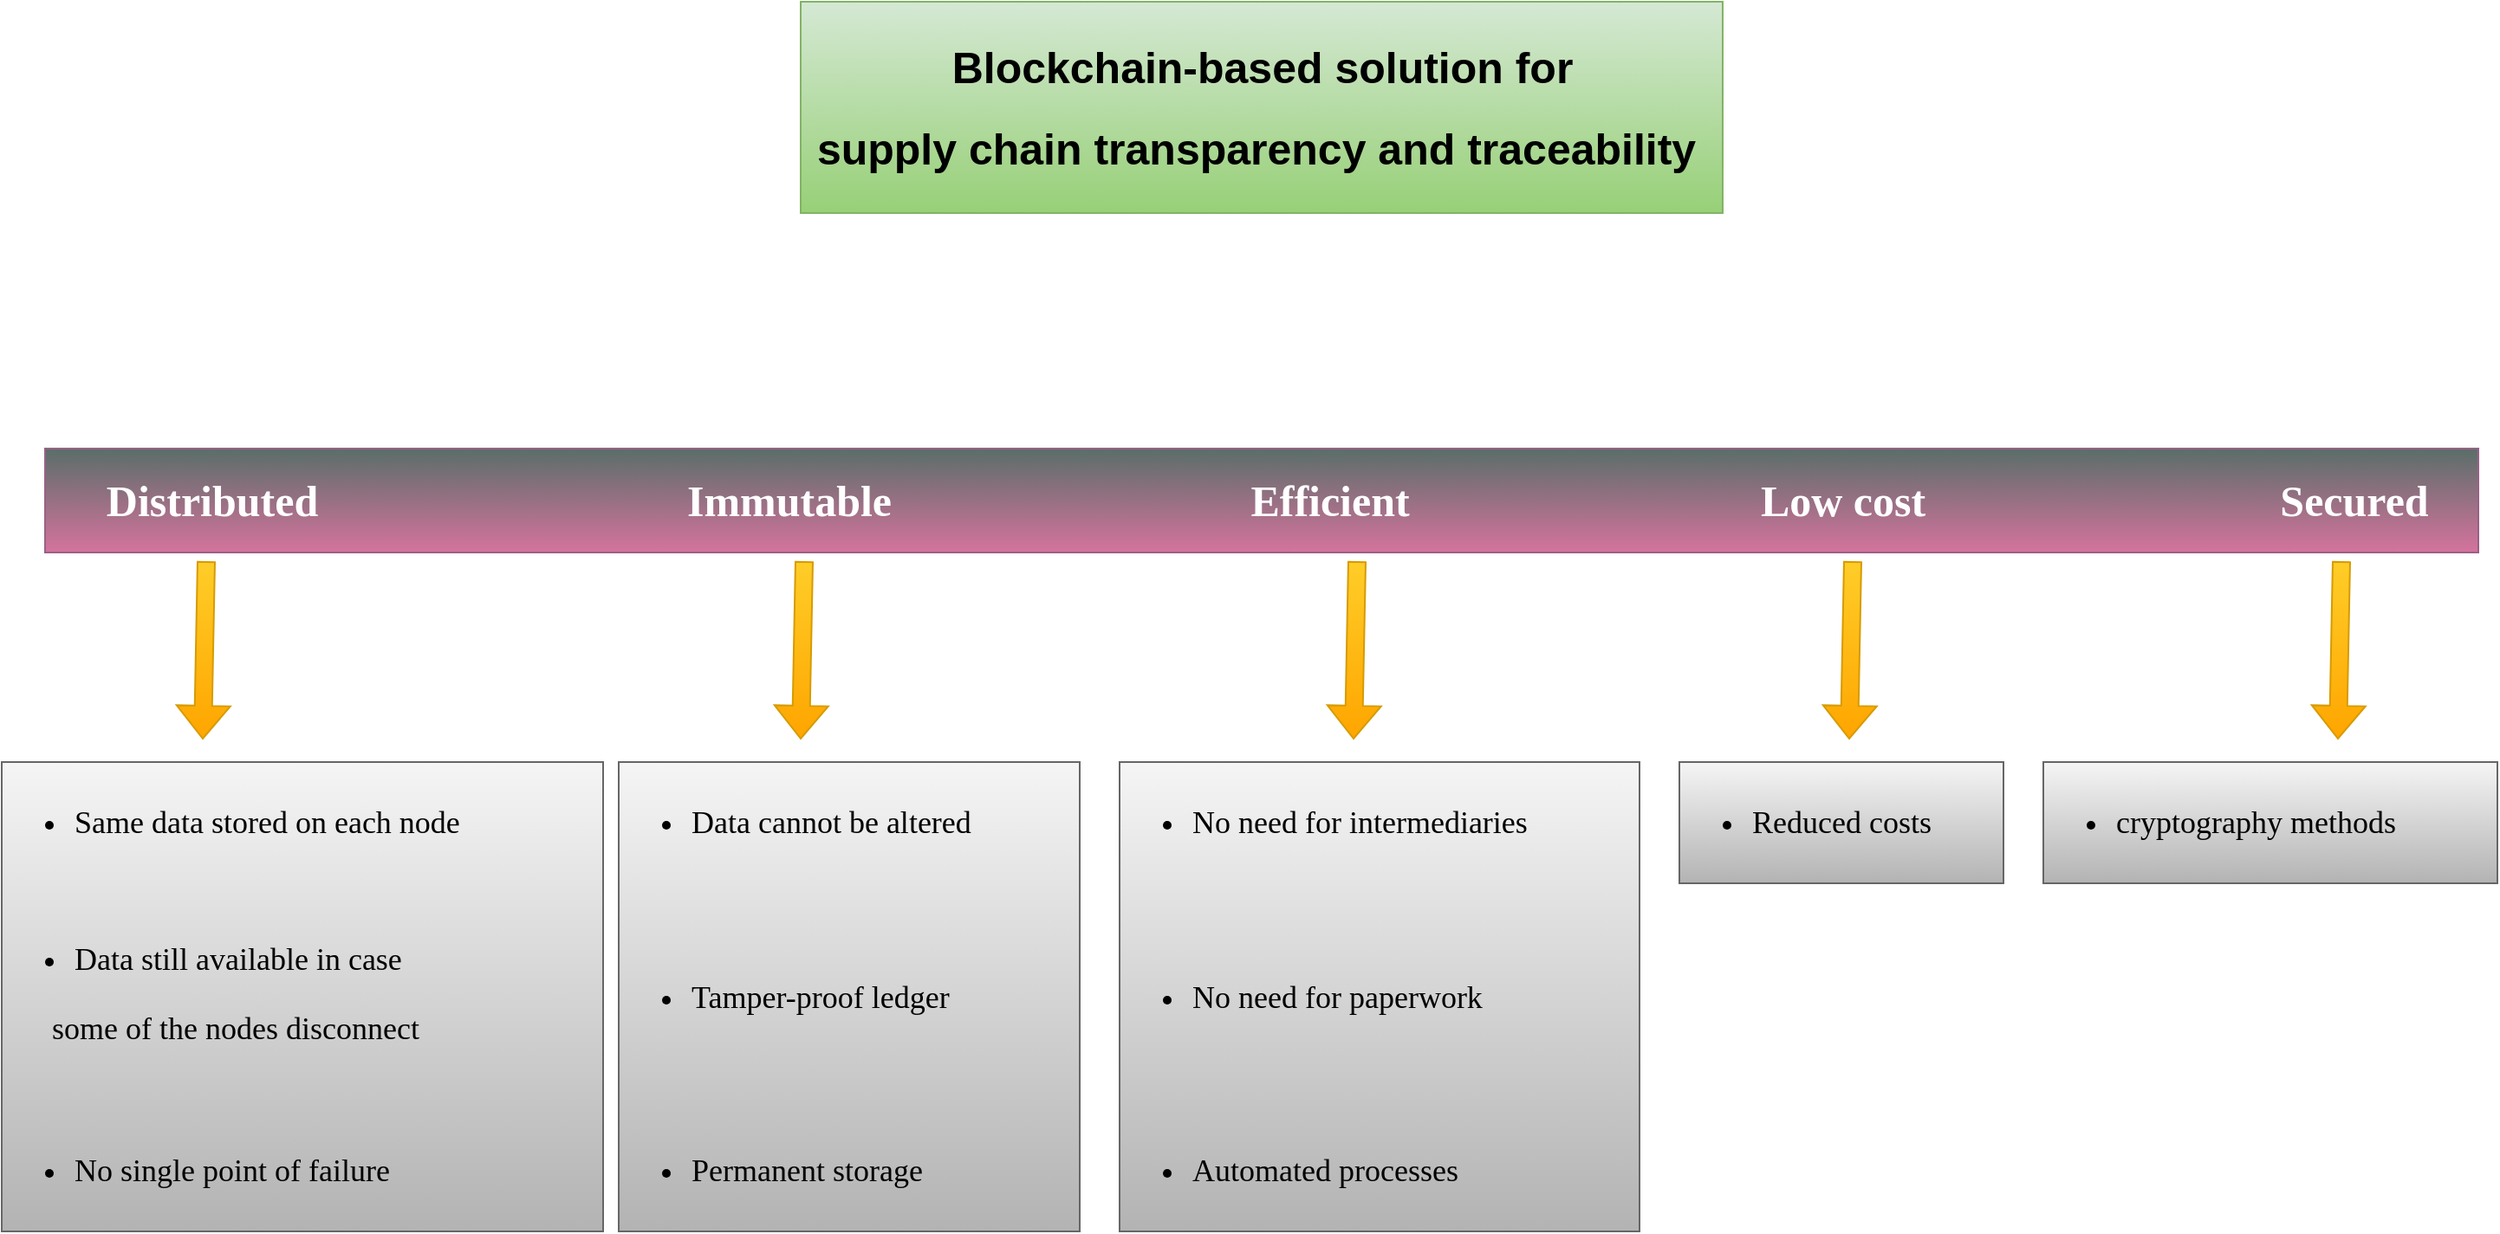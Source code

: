 <mxfile version="21.0.6" type="github" pages="5">
  <diagram id="QcVv5CwE_pNNoPAJZRav" name="Intro">
    <mxGraphModel dx="1434" dy="807" grid="0" gridSize="10" guides="1" tooltips="1" connect="1" arrows="1" fold="1" page="1" pageScale="1" pageWidth="1500" pageHeight="800" math="0" shadow="0">
      <root>
        <mxCell id="0" />
        <mxCell id="1" parent="0" />
        <mxCell id="U0lSfX0NrB_y97nwMYoe-1" value="&lt;h1 style=&quot;font-size: 25px;&quot;&gt;&lt;font style=&quot;font-size: 25px;&quot;&gt;Blockchain-based solution for&lt;/font&gt;&lt;/h1&gt;&lt;h1 style=&quot;font-size: 25px;&quot;&gt;&lt;font style=&quot;font-size: 25px;&quot;&gt;&lt;font style=&quot;font-size: 25px;&quot;&gt;supply chain transparency and traceability&lt;/font&gt;&amp;nbsp;&lt;/font&gt;&lt;/h1&gt;" style="text;html=1;align=center;verticalAlign=middle;resizable=0;points=[];autosize=1;strokeColor=#82b366;fillColor=#d5e8d4;gradientColor=#97d077;" vertex="1" parent="1">
          <mxGeometry x="484" y="31" width="532" height="122" as="geometry" />
        </mxCell>
        <mxCell id="U0lSfX0NrB_y97nwMYoe-9" value="" style="group" vertex="1" connectable="0" parent="1">
          <mxGeometry x="48" y="289" width="1404" height="60" as="geometry" />
        </mxCell>
        <mxCell id="U0lSfX0NrB_y97nwMYoe-8" value="" style="rounded=0;whiteSpace=wrap;html=1;fillColor=#596E69;gradientColor=#d5739d;strokeColor=#996185;" vertex="1" parent="U0lSfX0NrB_y97nwMYoe-9">
          <mxGeometry width="1404" height="60" as="geometry" />
        </mxCell>
        <mxCell id="U0lSfX0NrB_y97nwMYoe-3" value="&lt;b&gt;&lt;font color=&quot;#ffffff&quot; style=&quot;font-size: 25px;&quot; face=&quot;Verdana&quot;&gt;Distributed&lt;/font&gt;&lt;/b&gt;" style="text;html=1;align=center;verticalAlign=middle;resizable=0;points=[];autosize=1;strokeColor=none;fillColor=none;" vertex="1" parent="U0lSfX0NrB_y97nwMYoe-9">
          <mxGeometry x="8" y="9" width="175" height="42" as="geometry" />
        </mxCell>
        <mxCell id="U0lSfX0NrB_y97nwMYoe-4" value="&lt;b&gt;&lt;font color=&quot;#ffffff&quot; style=&quot;font-size: 25px;&quot; face=&quot;Verdana&quot;&gt;Immutable&lt;/font&gt;&lt;/b&gt;" style="text;html=1;align=center;verticalAlign=middle;resizable=0;points=[];autosize=1;strokeColor=none;fillColor=none;" vertex="1" parent="U0lSfX0NrB_y97nwMYoe-9">
          <mxGeometry x="342" y="9" width="173" height="42" as="geometry" />
        </mxCell>
        <mxCell id="U0lSfX0NrB_y97nwMYoe-5" value="&lt;b&gt;&lt;font color=&quot;#ffffff&quot; style=&quot;font-size: 25px;&quot; face=&quot;Verdana&quot;&gt;Efficient&lt;/font&gt;&lt;/b&gt;" style="text;html=1;align=center;verticalAlign=middle;resizable=0;points=[];autosize=1;strokeColor=none;fillColor=none;" vertex="1" parent="U0lSfX0NrB_y97nwMYoe-9">
          <mxGeometry x="674" y="9" width="134" height="42" as="geometry" />
        </mxCell>
        <mxCell id="U0lSfX0NrB_y97nwMYoe-6" value="&lt;b&gt;&lt;font color=&quot;#ffffff&quot; style=&quot;font-size: 25px;&quot; face=&quot;Verdana&quot;&gt;Low cost&lt;/font&gt;&lt;/b&gt;" style="text;html=1;align=center;verticalAlign=middle;resizable=0;points=[];autosize=1;strokeColor=none;fillColor=none;" vertex="1" parent="U0lSfX0NrB_y97nwMYoe-9">
          <mxGeometry x="966" y="9" width="142" height="42" as="geometry" />
        </mxCell>
        <mxCell id="U0lSfX0NrB_y97nwMYoe-7" value="&lt;b&gt;&lt;font color=&quot;#ffffff&quot; style=&quot;font-size: 25px;&quot; face=&quot;Verdana&quot;&gt;Secured&lt;/font&gt;&lt;/b&gt;" style="text;html=1;align=center;verticalAlign=middle;resizable=0;points=[];autosize=1;strokeColor=none;fillColor=none;" vertex="1" parent="U0lSfX0NrB_y97nwMYoe-9">
          <mxGeometry x="1266" y="9" width="131" height="42" as="geometry" />
        </mxCell>
        <mxCell id="U0lSfX0NrB_y97nwMYoe-20" value="" style="shape=flexArrow;endArrow=classic;html=1;rounded=0;fillColor=#ffcd28;gradientColor=#ffa500;strokeColor=#d79b00;" edge="1" parent="1">
          <mxGeometry width="50" height="50" relative="1" as="geometry">
            <mxPoint x="141" y="354" as="sourcePoint" />
            <mxPoint x="139" y="457" as="targetPoint" />
          </mxGeometry>
        </mxCell>
        <mxCell id="U0lSfX0NrB_y97nwMYoe-21" value="" style="group" vertex="1" connectable="0" parent="1">
          <mxGeometry x="23" y="470" width="1440" height="271" as="geometry" />
        </mxCell>
        <mxCell id="U0lSfX0NrB_y97nwMYoe-10" value="&lt;ul style=&quot;font-size: 18px;&quot;&gt;&lt;li style=&quot;&quot;&gt;&lt;font style=&quot;font-size: 18px;&quot; face=&quot;Verdana&quot;&gt;Same data stored on each node&lt;/font&gt;&lt;/li&gt;&lt;/ul&gt;&lt;div style=&quot;font-size: 18px;&quot;&gt;&lt;font style=&quot;font-size: 18px;&quot; face=&quot;Verdana&quot;&gt;&lt;br&gt;&lt;/font&gt;&lt;/div&gt;&lt;ul style=&quot;font-size: 18px;&quot;&gt;&lt;li&gt;&lt;font style=&quot;font-size: 18px;&quot; face=&quot;Verdana&quot;&gt;Data still available in case&lt;/font&gt;&lt;/li&gt;&lt;/ul&gt;&lt;div style=&quot;font-size: 18px;&quot;&gt;&lt;font style=&quot;font-size: 18px;&quot; face=&quot;Verdana&quot;&gt;&amp;nbsp; &amp;nbsp; &amp;nbsp; some of the nodes disconnect&lt;/font&gt;&lt;/div&gt;&lt;div style=&quot;font-size: 18px;&quot;&gt;&lt;font style=&quot;font-size: 18px;&quot; face=&quot;Verdana&quot;&gt;&lt;br&gt;&lt;/font&gt;&lt;/div&gt;&lt;div style=&quot;font-size: 18px;&quot;&gt;&lt;font style=&quot;font-size: 18px;&quot; face=&quot;Verdana&quot;&gt;&lt;br&gt;&lt;/font&gt;&lt;/div&gt;&lt;ul style=&quot;font-size: 18px;&quot;&gt;&lt;li style=&quot;&quot;&gt;&lt;font style=&quot;font-size: 18px;&quot; face=&quot;Verdana&quot;&gt;No single point of failure&lt;/font&gt;&lt;/li&gt;&lt;/ul&gt;" style="text;html=1;align=left;verticalAlign=middle;resizable=0;points=[];autosize=1;strokeColor=#666666;fillColor=#f5f5f5;gradientColor=#b3b3b3;" vertex="1" parent="U0lSfX0NrB_y97nwMYoe-21">
          <mxGeometry width="347" height="271" as="geometry" />
        </mxCell>
        <mxCell id="U0lSfX0NrB_y97nwMYoe-11" value="&lt;ul style=&quot;font-size: 18px;&quot;&gt;&lt;li style=&quot;&quot;&gt;&lt;font face=&quot;Verdana&quot;&gt;Data cannot be altered&lt;/font&gt;&lt;/li&gt;&lt;/ul&gt;&lt;div&gt;&lt;font face=&quot;Verdana&quot;&gt;&lt;span style=&quot;font-size: 18px;&quot;&gt;&lt;br&gt;&lt;/span&gt;&lt;/font&gt;&lt;/div&gt;&lt;div&gt;&lt;font face=&quot;Verdana&quot;&gt;&lt;span style=&quot;font-size: 18px;&quot;&gt;&lt;br&gt;&lt;/span&gt;&lt;/font&gt;&lt;/div&gt;&lt;ul style=&quot;font-size: 18px;&quot;&gt;&lt;li&gt;&lt;font face=&quot;Verdana&quot;&gt;Tamper-proof ledger&lt;/font&gt;&lt;/li&gt;&lt;/ul&gt;&lt;div style=&quot;font-size: 18px;&quot;&gt;&lt;font style=&quot;font-size: 18px;&quot; face=&quot;Verdana&quot;&gt;&lt;br&gt;&lt;/font&gt;&lt;/div&gt;&lt;div style=&quot;font-size: 18px;&quot;&gt;&lt;font style=&quot;font-size: 18px;&quot; face=&quot;Verdana&quot;&gt;&lt;br&gt;&lt;/font&gt;&lt;/div&gt;&lt;ul style=&quot;font-size: 18px;&quot;&gt;&lt;li style=&quot;&quot;&gt;&lt;font face=&quot;Verdana&quot;&gt;Permanent storage&lt;/font&gt;&lt;/li&gt;&lt;/ul&gt;" style="text;html=1;align=left;verticalAlign=middle;resizable=0;points=[];autosize=1;strokeColor=#666666;fillColor=#f5f5f5;gradientColor=#b3b3b3;" vertex="1" parent="U0lSfX0NrB_y97nwMYoe-21">
          <mxGeometry x="356" width="266" height="271" as="geometry" />
        </mxCell>
        <mxCell id="U0lSfX0NrB_y97nwMYoe-12" value="&lt;ul style=&quot;font-size: 18px;&quot;&gt;&lt;li style=&quot;&quot;&gt;&lt;font face=&quot;Verdana&quot;&gt;No need for intermediaries&lt;/font&gt;&lt;/li&gt;&lt;/ul&gt;&lt;div style=&quot;font-size: 18px;&quot;&gt;&lt;font style=&quot;font-size: 18px;&quot; face=&quot;Verdana&quot;&gt;&lt;br&gt;&lt;/font&gt;&lt;/div&gt;&lt;div style=&quot;font-size: 18px;&quot;&gt;&lt;font style=&quot;font-size: 18px;&quot; face=&quot;Verdana&quot;&gt;&lt;br&gt;&lt;/font&gt;&lt;/div&gt;&lt;ul style=&quot;font-size: 18px;&quot;&gt;&lt;li&gt;&lt;font face=&quot;Verdana&quot;&gt;No need for paperwork&lt;/font&gt;&lt;/li&gt;&lt;/ul&gt;&lt;div style=&quot;font-size: 18px;&quot;&gt;&lt;font style=&quot;font-size: 18px;&quot; face=&quot;Verdana&quot;&gt;&lt;br&gt;&lt;/font&gt;&lt;/div&gt;&lt;div style=&quot;font-size: 18px;&quot;&gt;&lt;br&gt;&lt;/div&gt;&lt;ul style=&quot;font-size: 18px;&quot;&gt;&lt;li style=&quot;&quot;&gt;&lt;font face=&quot;Verdana&quot;&gt;Automated processes&lt;/font&gt;&lt;/li&gt;&lt;/ul&gt;" style="text;html=1;align=left;verticalAlign=middle;resizable=0;points=[];autosize=1;strokeColor=#666666;fillColor=#f5f5f5;gradientColor=#b3b3b3;" vertex="1" parent="U0lSfX0NrB_y97nwMYoe-21">
          <mxGeometry x="645" width="300" height="271" as="geometry" />
        </mxCell>
        <mxCell id="U0lSfX0NrB_y97nwMYoe-14" value="&lt;ul style=&quot;font-size: 18px;&quot;&gt;&lt;li style=&quot;&quot;&gt;&lt;font face=&quot;Verdana&quot;&gt;Reduced costs&lt;/font&gt;&lt;/li&gt;&lt;/ul&gt;" style="text;html=1;align=left;verticalAlign=middle;resizable=0;points=[];autosize=1;strokeColor=#666666;fillColor=#f5f5f5;gradientColor=#b3b3b3;" vertex="1" parent="U0lSfX0NrB_y97nwMYoe-21">
          <mxGeometry x="968" width="187" height="70" as="geometry" />
        </mxCell>
        <mxCell id="U0lSfX0NrB_y97nwMYoe-15" value="&lt;ul style=&quot;font-size: 18px;&quot;&gt;&lt;li style=&quot;&quot;&gt;&lt;font face=&quot;Verdana&quot;&gt;cryptography methods&lt;/font&gt;&lt;/li&gt;&lt;/ul&gt;" style="text;html=1;align=left;verticalAlign=middle;resizable=0;points=[];autosize=1;strokeColor=#666666;fillColor=#f5f5f5;gradientColor=#b3b3b3;" vertex="1" parent="U0lSfX0NrB_y97nwMYoe-21">
          <mxGeometry x="1178" width="262" height="70" as="geometry" />
        </mxCell>
        <mxCell id="U0lSfX0NrB_y97nwMYoe-22" value="" style="shape=flexArrow;endArrow=classic;html=1;rounded=0;fillColor=#ffcd28;gradientColor=#ffa500;strokeColor=#d79b00;" edge="1" parent="1">
          <mxGeometry width="50" height="50" relative="1" as="geometry">
            <mxPoint x="486" y="354" as="sourcePoint" />
            <mxPoint x="484" y="457" as="targetPoint" />
          </mxGeometry>
        </mxCell>
        <mxCell id="U0lSfX0NrB_y97nwMYoe-23" value="" style="shape=flexArrow;endArrow=classic;html=1;rounded=0;fillColor=#ffcd28;gradientColor=#ffa500;strokeColor=#d79b00;" edge="1" parent="1">
          <mxGeometry width="50" height="50" relative="1" as="geometry">
            <mxPoint x="805" y="354" as="sourcePoint" />
            <mxPoint x="803" y="457" as="targetPoint" />
          </mxGeometry>
        </mxCell>
        <mxCell id="U0lSfX0NrB_y97nwMYoe-24" value="" style="shape=flexArrow;endArrow=classic;html=1;rounded=0;fillColor=#ffcd28;gradientColor=#ffa500;strokeColor=#d79b00;" edge="1" parent="1">
          <mxGeometry width="50" height="50" relative="1" as="geometry">
            <mxPoint x="1091" y="354" as="sourcePoint" />
            <mxPoint x="1089" y="457" as="targetPoint" />
          </mxGeometry>
        </mxCell>
        <mxCell id="U0lSfX0NrB_y97nwMYoe-25" value="" style="shape=flexArrow;endArrow=classic;html=1;rounded=0;fillColor=#ffcd28;gradientColor=#ffa500;strokeColor=#d79b00;" edge="1" parent="1">
          <mxGeometry width="50" height="50" relative="1" as="geometry">
            <mxPoint x="1373" y="354" as="sourcePoint" />
            <mxPoint x="1371" y="457" as="targetPoint" />
          </mxGeometry>
        </mxCell>
      </root>
    </mxGraphModel>
  </diagram>
  <diagram name="Architecture" id="gaUyGM8IAADZF5PVYL19">
    <mxGraphModel dx="1434" dy="807" grid="0" gridSize="10" guides="1" tooltips="1" connect="1" arrows="1" fold="1" page="1" pageScale="1" pageWidth="1500" pageHeight="800" math="0" shadow="0">
      <root>
        <mxCell id="0" />
        <mxCell id="1" parent="0" />
        <mxCell id="xzhzrzbfn5W9RqFc-OKv-49" value="" style="group" vertex="1" connectable="0" parent="1">
          <mxGeometry x="90" y="93" width="1320" height="202" as="geometry" />
        </mxCell>
        <mxCell id="xzhzrzbfn5W9RqFc-OKv-23" value="" style="rounded=0;whiteSpace=wrap;html=1;fillColor=#32803F;gradientColor=none;strokeColor=#82b366;" vertex="1" parent="xzhzrzbfn5W9RqFc-OKv-49">
          <mxGeometry x="-6" y="-16.578" width="1326" height="218.578" as="geometry" />
        </mxCell>
        <mxCell id="xzhzrzbfn5W9RqFc-OKv-48" value="&lt;span style=&quot;font-size: 19px;&quot;&gt;Consumer&lt;/span&gt;" style="ellipse;whiteSpace=wrap;html=1;aspect=fixed;fillColor=#FAFAFA;gradientColor=#b3b3b3;strokeColor=#666666;" vertex="1" parent="xzhzrzbfn5W9RqFc-OKv-49">
          <mxGeometry x="1180.417" width="129.906" height="129.906" as="geometry" />
        </mxCell>
        <mxCell id="xzhzrzbfn5W9RqFc-OKv-17" value="&lt;font style=&quot;font-size: 19px;&quot;&gt;Processor&lt;/font&gt;" style="ellipse;whiteSpace=wrap;html=1;aspect=fixed;fillColor=#FAFAFA;gradientColor=#b3b3b3;strokeColor=#666666;" vertex="1" parent="xzhzrzbfn5W9RqFc-OKv-49">
          <mxGeometry x="236.002" y="4.462e-14" width="129.906" height="129.906" as="geometry" />
        </mxCell>
        <mxCell id="xzhzrzbfn5W9RqFc-OKv-20" value="&lt;font style=&quot;font-size: 19px;&quot;&gt;Supplier&lt;/font&gt;" style="ellipse;whiteSpace=wrap;html=1;aspect=fixed;fillColor=#FAFAFA;gradientColor=#b3b3b3;strokeColor=#666666;" vertex="1" parent="xzhzrzbfn5W9RqFc-OKv-49">
          <mxGeometry y="4.462e-14" width="129.906" height="129.906" as="geometry" />
        </mxCell>
        <mxCell id="xzhzrzbfn5W9RqFc-OKv-21" value="&lt;span style=&quot;font-size: 19px;&quot;&gt;Distributor&lt;/span&gt;" style="ellipse;whiteSpace=wrap;html=1;aspect=fixed;fillColor=#FAFAFA;gradientColor=#b3b3b3;strokeColor=#666666;" vertex="1" parent="xzhzrzbfn5W9RqFc-OKv-49">
          <mxGeometry x="472.003" y="4.462e-14" width="129.906" height="129.906" as="geometry" />
        </mxCell>
        <mxCell id="xzhzrzbfn5W9RqFc-OKv-22" value="&lt;font style=&quot;font-size: 19px;&quot;&gt;Retailer&lt;/font&gt;" style="ellipse;whiteSpace=wrap;html=1;aspect=fixed;fillColor=#FAFAFA;gradientColor=#b3b3b3;strokeColor=#666666;" vertex="1" parent="xzhzrzbfn5W9RqFc-OKv-49">
          <mxGeometry x="708.005" y="4.462e-14" width="129.906" height="129.906" as="geometry" />
        </mxCell>
        <mxCell id="xzhzrzbfn5W9RqFc-OKv-24" value="&lt;font style=&quot;font-size: 19px;&quot;&gt;restaurant&lt;/font&gt;" style="ellipse;whiteSpace=wrap;html=1;aspect=fixed;fillColor=#FAFAFA;gradientColor=#b3b3b3;strokeColor=#666666;" vertex="1" parent="xzhzrzbfn5W9RqFc-OKv-49">
          <mxGeometry x="944.007" y="4.462e-14" width="129.906" height="129.906" as="geometry" />
        </mxCell>
        <mxCell id="xzhzrzbfn5W9RqFc-OKv-35" style="edgeStyle=orthogonalEdgeStyle;rounded=0;orthogonalLoop=1;jettySize=auto;html=1;exitX=0.5;exitY=1;exitDx=0;exitDy=0;entryX=0.5;entryY=1;entryDx=0;entryDy=0;strokeWidth=6;strokeColor=#FAFAFA;" edge="1" parent="xzhzrzbfn5W9RqFc-OKv-49" source="xzhzrzbfn5W9RqFc-OKv-21" target="xzhzrzbfn5W9RqFc-OKv-24">
          <mxGeometry relative="1" as="geometry">
            <mxPoint x="990.42" y="255.078" as="targetPoint" />
            <Array as="points">
              <mxPoint x="537.42" y="182.927" />
              <mxPoint x="1009.42" y="182.927" />
            </Array>
          </mxGeometry>
        </mxCell>
        <mxCell id="xzhzrzbfn5W9RqFc-OKv-27" value="" style="shape=flexArrow;endArrow=classic;html=1;rounded=0;strokeColor=#FFFFFF;fillColor=default;" edge="1" parent="xzhzrzbfn5W9RqFc-OKv-49">
          <mxGeometry width="50" height="50" relative="1" as="geometry">
            <mxPoint x="136.42" y="73.639" as="sourcePoint" />
            <mxPoint x="229.42" y="73.639" as="targetPoint" />
          </mxGeometry>
        </mxCell>
        <mxCell id="xzhzrzbfn5W9RqFc-OKv-32" value="" style="shape=flexArrow;endArrow=classic;html=1;rounded=0;strokeColor=#FFFFFF;fillColor=default;" edge="1" parent="xzhzrzbfn5W9RqFc-OKv-49">
          <mxGeometry width="50" height="50" relative="1" as="geometry">
            <mxPoint x="372.42" y="68.387" as="sourcePoint" />
            <mxPoint x="465.42" y="68.387" as="targetPoint" />
          </mxGeometry>
        </mxCell>
        <mxCell id="xzhzrzbfn5W9RqFc-OKv-33" value="" style="shape=flexArrow;endArrow=classic;html=1;rounded=0;strokeColor=#FFFFFF;fillColor=default;" edge="1" parent="xzhzrzbfn5W9RqFc-OKv-49">
          <mxGeometry width="50" height="50" relative="1" as="geometry">
            <mxPoint x="608.42" y="68.387" as="sourcePoint" />
            <mxPoint x="701.42" y="68.387" as="targetPoint" />
          </mxGeometry>
        </mxCell>
        <mxCell id="xzhzrzbfn5W9RqFc-OKv-34" value="" style="shape=flexArrow;endArrow=classic;html=1;rounded=0;strokeColor=#FFFFFF;fillColor=default;" edge="1" parent="xzhzrzbfn5W9RqFc-OKv-49">
          <mxGeometry width="50" height="50" relative="1" as="geometry">
            <mxPoint x="844.42" y="68.387" as="sourcePoint" />
            <mxPoint x="937.42" y="68.387" as="targetPoint" />
          </mxGeometry>
        </mxCell>
        <mxCell id="xzhzrzbfn5W9RqFc-OKv-50" value="" style="shape=flexArrow;endArrow=classic;html=1;rounded=0;strokeColor=#FFFFFF;fillColor=default;" edge="1" parent="xzhzrzbfn5W9RqFc-OKv-49">
          <mxGeometry width="50" height="50" relative="1" as="geometry">
            <mxPoint x="1080.0" y="67.455" as="sourcePoint" />
            <mxPoint x="1173.0" y="67.455" as="targetPoint" />
          </mxGeometry>
        </mxCell>
        <mxCell id="xzhzrzbfn5W9RqFc-OKv-51" value="&lt;font face=&quot;Verdana&quot; style=&quot;font-size: 20px;&quot;&gt;Raw material&lt;br style=&quot;font-size: 20px;&quot;&gt;pre-processing&lt;br style=&quot;font-size: 20px;&quot;&gt;&lt;br style=&quot;font-size: 20px;&quot;&gt;Harvesting&lt;br&gt;&lt;br style=&quot;font-size: 20px;&quot;&gt;&lt;br style=&quot;font-size: 20px;&quot;&gt;&lt;br&gt;&lt;br&gt;Data:&lt;br style=&quot;font-size: 20px;&quot;&gt;&lt;ul style=&quot;font-size: 20px;&quot;&gt;&lt;li style=&quot;font-size: 20px;&quot;&gt;Supplier&lt;/li&gt;&lt;/ul&gt;&lt;ul style=&quot;font-size: 20px;&quot;&gt;&lt;li style=&quot;font-size: 20px;&quot;&gt;Raw material&lt;/li&gt;&lt;/ul&gt;&lt;/font&gt;" style="text;html=1;align=left;verticalAlign=middle;resizable=0;points=[];autosize=1;strokeColor=none;fillColor=none;fontSize=20;" vertex="1" parent="1">
          <mxGeometry x="85" y="349" width="190" height="354" as="geometry" />
        </mxCell>
        <mxCell id="xzhzrzbfn5W9RqFc-OKv-52" value="&lt;font face=&quot;Verdana&quot; style=&quot;font-size: 20px;&quot;&gt;Product processing&lt;br&gt;manufacturing, etc...&lt;br style=&quot;font-size: 20px;&quot;&gt;&lt;br style=&quot;font-size: 20px;&quot;&gt;Change into final&lt;br&gt;packed product&lt;br style=&quot;font-size: 20px;&quot;&gt;&lt;br style=&quot;font-size: 20px;&quot;&gt;&lt;br&gt;&lt;br&gt;Data:&lt;br style=&quot;font-size: 20px;&quot;&gt;&lt;ul style=&quot;font-size: 20px;&quot;&gt;&lt;li style=&quot;font-size: 20px;&quot;&gt;Manufacturer Info&lt;/li&gt;&lt;/ul&gt;&lt;ul style=&quot;font-size: 20px;&quot;&gt;&lt;li style=&quot;font-size: 20px;&quot;&gt;Packed product Info&lt;/li&gt;&lt;/ul&gt;&lt;/font&gt;" style="text;html=1;align=left;verticalAlign=middle;resizable=0;points=[];autosize=1;strokeColor=none;fillColor=none;fontSize=20;" vertex="1" parent="1">
          <mxGeometry x="292" y="349" width="259" height="354" as="geometry" />
        </mxCell>
        <mxCell id="xzhzrzbfn5W9RqFc-OKv-53" value="&lt;font face=&quot;Verdana&quot; style=&quot;font-size: 20px;&quot;&gt;Distribution centers&lt;br&gt;Storage facilities&amp;nbsp;&lt;br style=&quot;font-size: 20px;&quot;&gt;&lt;br style=&quot;font-size: 20px;&quot;&gt;Store, ship, or&lt;br&gt;Pass along for distribution&lt;br style=&quot;font-size: 20px;&quot;&gt;&lt;br style=&quot;font-size: 20px;&quot;&gt;&lt;br&gt;&lt;br&gt;Data:&lt;br style=&quot;font-size: 20px;&quot;&gt;&lt;ul style=&quot;font-size: 20px;&quot;&gt;&lt;li style=&quot;font-size: 20px;&quot;&gt;Distributor Info&lt;/li&gt;&lt;/ul&gt;&lt;ul style=&quot;font-size: 20px;&quot;&gt;&lt;li style=&quot;font-size: 20px;&quot;&gt;Product Info&lt;/li&gt;&lt;/ul&gt;&lt;/font&gt;" style="text;html=1;align=left;verticalAlign=middle;resizable=0;points=[];autosize=1;strokeColor=none;fillColor=none;fontSize=20;" vertex="1" parent="1">
          <mxGeometry x="594" y="349" width="280" height="354" as="geometry" />
        </mxCell>
        <mxCell id="xzhzrzbfn5W9RqFc-OKv-54" value="&lt;font face=&quot;Verdana&quot; style=&quot;font-size: 20px;&quot;&gt;Receiving the product&lt;br&gt;Sell to restaurants&lt;br style=&quot;font-size: 20px;&quot;&gt;&lt;br style=&quot;font-size: 20px;&quot;&gt;Downstream party&lt;br&gt;before consumption&lt;br style=&quot;font-size: 20px;&quot;&gt;&lt;br style=&quot;font-size: 20px;&quot;&gt;&lt;br&gt;&lt;br&gt;Data:&lt;br style=&quot;font-size: 20px;&quot;&gt;&lt;ul style=&quot;font-size: 20px;&quot;&gt;&lt;li style=&quot;font-size: 20px;&quot;&gt;Retailer Info&lt;/li&gt;&lt;/ul&gt;&lt;ul style=&quot;font-size: 20px;&quot;&gt;&lt;li style=&quot;font-size: 20px;&quot;&gt;Product Info&lt;/li&gt;&lt;/ul&gt;&lt;/font&gt;" style="text;html=1;align=left;verticalAlign=middle;resizable=0;points=[];autosize=1;strokeColor=none;fillColor=none;fontSize=20;" vertex="1" parent="1">
          <mxGeometry x="905" y="349" width="237" height="354" as="geometry" />
        </mxCell>
        <mxCell id="xzhzrzbfn5W9RqFc-OKv-55" value="&lt;font face=&quot;Verdana&quot; style=&quot;font-size: 20px;&quot;&gt;Buy from retailers&lt;br&gt;&amp;nbsp;&lt;br&gt;&lt;br style=&quot;font-size: 20px;&quot;&gt;Cook&lt;br style=&quot;font-size: 20px;&quot;&gt;&lt;br style=&quot;font-size: 20px;&quot;&gt;&lt;br&gt;&lt;br&gt;&lt;br&gt;Data:&lt;br style=&quot;font-size: 20px;&quot;&gt;&lt;ul style=&quot;font-size: 20px;&quot;&gt;&lt;li style=&quot;font-size: 20px;&quot;&gt;Restaurant Info&lt;/li&gt;&lt;/ul&gt;&lt;ul style=&quot;font-size: 20px;&quot;&gt;&lt;li style=&quot;font-size: 20px;&quot;&gt;Menu&lt;/li&gt;&lt;/ul&gt;&lt;/font&gt;" style="text;html=1;align=left;verticalAlign=middle;resizable=0;points=[];autosize=1;strokeColor=none;fillColor=none;fontSize=20;" vertex="1" parent="1">
          <mxGeometry x="1173" y="349" width="214" height="354" as="geometry" />
        </mxCell>
      </root>
    </mxGraphModel>
  </diagram>
  <diagram id="N01ocURH-gNEqH7unX4P" name="Blockchain">
    <mxGraphModel dx="1434" dy="807" grid="0" gridSize="10" guides="1" tooltips="1" connect="1" arrows="1" fold="1" page="1" pageScale="1" pageWidth="1500" pageHeight="800" math="0" shadow="0">
      <root>
        <mxCell id="0" />
        <mxCell id="1" parent="0" />
        <mxCell id="GVvpVkafclekjjGOBe-T-1" value="" style="ellipse;whiteSpace=wrap;html=1;aspect=fixed;" vertex="1" parent="1">
          <mxGeometry x="395.25" y="118.25" width="564.5" height="564.5" as="geometry" />
        </mxCell>
        <mxCell id="BRB8ihN4tMcIerCCEKhZ-1" value="&lt;h1&gt;&lt;font color=&quot;#ffffff&quot; style=&quot;font-size: 30px;&quot;&gt;Blockchain flow&lt;/font&gt;&lt;/h1&gt;" style="text;html=1;align=center;verticalAlign=middle;resizable=0;points=[];autosize=1;strokeColor=#6c8ebf;fillColor=#32803F;gradientColor=none;" vertex="1" parent="1">
          <mxGeometry x="17" y="12" width="246" height="80" as="geometry" />
        </mxCell>
        <mxCell id="Zao-2vTmatjXh0FgZHLs-1" value="&lt;font face=&quot;Verdana&quot; size=&quot;1&quot; color=&quot;#ffffff&quot; style=&quot;&quot;&gt;&lt;b style=&quot;font-size: 20px;&quot;&gt;smart contract&lt;/b&gt;&lt;/font&gt;" style="ellipse;whiteSpace=wrap;html=1;aspect=fixed;fillColor=#CC6F31;strokeColor=none;" vertex="1" parent="1">
          <mxGeometry x="614" y="337" width="127" height="127" as="geometry" />
        </mxCell>
        <mxCell id="g7AgF90yJ1rplVvDq7uJ-4" style="edgeStyle=orthogonalEdgeStyle;rounded=0;orthogonalLoop=1;jettySize=auto;html=1;exitX=1;exitY=0.5;exitDx=0;exitDy=0;entryX=0;entryY=0.5;entryDx=0;entryDy=0;" edge="1" parent="1" source="q68ZsKv_MIw4n1ViYyAh-3" target="Zao-2vTmatjXh0FgZHLs-1">
          <mxGeometry relative="1" as="geometry" />
        </mxCell>
        <mxCell id="q68ZsKv_MIw4n1ViYyAh-3" value="&lt;font style=&quot;font-size: 17px;&quot;&gt;&lt;b&gt;Supplier&lt;/b&gt;&lt;/font&gt;" style="ellipse;whiteSpace=wrap;html=1;aspect=fixed;" vertex="1" parent="1">
          <mxGeometry x="349" y="348.5" width="104" height="104" as="geometry" />
        </mxCell>
        <mxCell id="g7AgF90yJ1rplVvDq7uJ-6" style="edgeStyle=orthogonalEdgeStyle;rounded=0;orthogonalLoop=1;jettySize=auto;html=1;entryX=1;entryY=0.5;entryDx=0;entryDy=0;" edge="1" parent="1" source="RKHOuZc4NzEYavYyJpSR-1" target="Zao-2vTmatjXh0FgZHLs-1">
          <mxGeometry relative="1" as="geometry" />
        </mxCell>
        <mxCell id="RKHOuZc4NzEYavYyJpSR-1" value="&lt;font style=&quot;font-size: 17px;&quot;&gt;&lt;b&gt;Transporter&lt;/b&gt;&lt;/font&gt;" style="ellipse;whiteSpace=wrap;html=1;aspect=fixed;" vertex="1" parent="1">
          <mxGeometry x="902" y="348.5" width="104" height="104" as="geometry" />
        </mxCell>
        <mxCell id="g7AgF90yJ1rplVvDq7uJ-7" style="edgeStyle=orthogonalEdgeStyle;rounded=0;orthogonalLoop=1;jettySize=auto;html=1;entryX=0.5;entryY=1;entryDx=0;entryDy=0;" edge="1" parent="1" source="RKHOuZc4NzEYavYyJpSR-2" target="Zao-2vTmatjXh0FgZHLs-1">
          <mxGeometry relative="1" as="geometry" />
        </mxCell>
        <mxCell id="RKHOuZc4NzEYavYyJpSR-2" value="&lt;font style=&quot;font-size: 17px;&quot;&gt;&lt;b&gt;Retailer&lt;/b&gt;&lt;/font&gt;" style="ellipse;whiteSpace=wrap;html=1;aspect=fixed;" vertex="1" parent="1">
          <mxGeometry x="625.5" y="629" width="104" height="104" as="geometry" />
        </mxCell>
        <mxCell id="g7AgF90yJ1rplVvDq7uJ-5" style="edgeStyle=orthogonalEdgeStyle;rounded=0;orthogonalLoop=1;jettySize=auto;html=1;entryX=0.5;entryY=0;entryDx=0;entryDy=0;" edge="1" parent="1" source="RKHOuZc4NzEYavYyJpSR-3" target="Zao-2vTmatjXh0FgZHLs-1">
          <mxGeometry relative="1" as="geometry" />
        </mxCell>
        <mxCell id="RKHOuZc4NzEYavYyJpSR-3" value="&lt;font style=&quot;font-size: 17px;&quot;&gt;&lt;b&gt;Processor&lt;/b&gt;&lt;/font&gt;" style="ellipse;whiteSpace=wrap;html=1;aspect=fixed;" vertex="1" parent="1">
          <mxGeometry x="625.5" y="68" width="104" height="104" as="geometry" />
        </mxCell>
        <mxCell id="g7AgF90yJ1rplVvDq7uJ-8" value="&lt;font face=&quot;Verdana&quot; style=&quot;font-size: 16px;&quot;&gt;store data&lt;/font&gt;" style="text;html=1;align=center;verticalAlign=middle;resizable=0;points=[];autosize=1;strokeColor=none;fillColor=none;" vertex="1" parent="1">
          <mxGeometry x="484" y="364" width="100" height="31" as="geometry" />
        </mxCell>
        <mxCell id="g7AgF90yJ1rplVvDq7uJ-9" value="&lt;font face=&quot;Verdana&quot; style=&quot;font-size: 16px;&quot;&gt;store data&lt;/font&gt;" style="text;html=1;align=center;verticalAlign=middle;resizable=0;points=[];autosize=1;strokeColor=none;fillColor=none;" vertex="1" parent="1">
          <mxGeometry x="772" y="364" width="100" height="31" as="geometry" />
        </mxCell>
        <mxCell id="g7AgF90yJ1rplVvDq7uJ-10" value="&lt;font face=&quot;Verdana&quot; style=&quot;font-size: 16px;&quot;&gt;store data&lt;/font&gt;" style="text;html=1;align=center;verticalAlign=middle;resizable=0;points=[];autosize=1;strokeColor=none;fillColor=none;flipH=1;flipV=1;rotation=-90;" vertex="1" parent="1">
          <mxGeometry x="603" y="239" width="100" height="31" as="geometry" />
        </mxCell>
        <mxCell id="g7AgF90yJ1rplVvDq7uJ-11" value="&lt;font face=&quot;Verdana&quot; style=&quot;font-size: 16px;&quot;&gt;store data&lt;/font&gt;" style="text;html=1;align=center;verticalAlign=middle;resizable=0;points=[];autosize=1;strokeColor=none;fillColor=none;flipH=1;flipV=1;rotation=-90;" vertex="1" parent="1">
          <mxGeometry x="603" y="531" width="100" height="31" as="geometry" />
        </mxCell>
        <mxCell id="g7AgF90yJ1rplVvDq7uJ-12" value="&lt;b&gt;&lt;font style=&quot;font-size: 16px;&quot;&gt;1&lt;/font&gt;&lt;/b&gt;" style="ellipse;whiteSpace=wrap;html=1;aspect=fixed;fillColor=#FFBB9E;gradientColor=#ffd966;strokeColor=#d6b656;" vertex="1" parent="1">
          <mxGeometry x="391" y="362" width="20" height="20" as="geometry" />
        </mxCell>
        <mxCell id="g7AgF90yJ1rplVvDq7uJ-13" value="&lt;b&gt;&lt;font style=&quot;font-size: 16px;&quot;&gt;2&lt;/font&gt;&lt;/b&gt;" style="ellipse;whiteSpace=wrap;html=1;aspect=fixed;fillColor=#FFBB9E;gradientColor=#ffd966;strokeColor=#d6b656;" vertex="1" parent="1">
          <mxGeometry x="667.5" y="79" width="20" height="20" as="geometry" />
        </mxCell>
        <mxCell id="g7AgF90yJ1rplVvDq7uJ-14" value="&lt;b&gt;&lt;font style=&quot;font-size: 16px;&quot;&gt;3&lt;/font&gt;&lt;/b&gt;" style="ellipse;whiteSpace=wrap;html=1;aspect=fixed;fillColor=#FFBB9E;gradientColor=#ffd966;strokeColor=#d6b656;" vertex="1" parent="1">
          <mxGeometry x="944" y="364" width="20" height="20" as="geometry" />
        </mxCell>
        <mxCell id="g7AgF90yJ1rplVvDq7uJ-15" value="&lt;b&gt;&lt;font style=&quot;font-size: 16px;&quot;&gt;4&lt;/font&gt;&lt;/b&gt;" style="ellipse;whiteSpace=wrap;html=1;aspect=fixed;fillColor=#FFBB9E;gradientColor=#ffd966;strokeColor=#d6b656;" vertex="1" parent="1">
          <mxGeometry x="667.5" y="702" width="20" height="20" as="geometry" />
        </mxCell>
        <mxCell id="tYw79kr_3yA6lHukZILJ-1" value="&lt;ul&gt;&lt;li&gt;&lt;font style=&quot;font-size: 17px;&quot; face=&quot;Verdana&quot;&gt;Supplier info&lt;/font&gt;&lt;/li&gt;&lt;/ul&gt;&lt;ul&gt;&lt;li&gt;&lt;font style=&quot;font-size: 17px;&quot; face=&quot;Verdana&quot;&gt;Timestamp&lt;/font&gt;&lt;/li&gt;&lt;/ul&gt;&lt;ul&gt;&lt;li&gt;&lt;font style=&quot;font-size: 17px;&quot; face=&quot;Verdana&quot;&gt;Product description&lt;/font&gt;&lt;/li&gt;&lt;/ul&gt;&lt;ul&gt;&lt;li&gt;&lt;font style=&quot;font-size: 17px;&quot; face=&quot;Verdana&quot;&gt;Harvesting type&lt;/font&gt;&lt;/li&gt;&lt;/ul&gt;" style="text;html=1;align=left;verticalAlign=middle;resizable=0;points=[];autosize=1;strokeColor=#d79b00;fillColor=#ffcd28;gradientColor=#ffa500;" vertex="1" parent="1">
          <mxGeometry x="101" y="329" width="222" height="154" as="geometry" />
        </mxCell>
        <mxCell id="zNIRhLWs-19xKMgsNpk2-1" value="&lt;ul&gt;&lt;li&gt;&lt;font style=&quot;font-size: 17px;&quot; face=&quot;Verdana&quot;&gt;Transporter info&lt;/font&gt;&lt;/li&gt;&lt;/ul&gt;&lt;ul&gt;&lt;li&gt;&lt;font style=&quot;font-size: 17px;&quot; face=&quot;Verdana&quot;&gt;Transportation mode&lt;/font&gt;&lt;/li&gt;&lt;/ul&gt;&lt;ul&gt;&lt;li&gt;&lt;font face=&quot;Verdana&quot;&gt;&lt;span style=&quot;font-size: 17px;&quot;&gt;Time of loading&lt;/span&gt;&lt;/font&gt;&lt;/li&gt;&lt;/ul&gt;&lt;ul style=&quot;font-size: 17px;&quot;&gt;&lt;li&gt;&lt;font face=&quot;Verdana&quot;&gt;Time of journey onset&lt;/font&gt;&lt;/li&gt;&lt;/ul&gt;&lt;ul style=&quot;font-size: 17px;&quot;&gt;&lt;li&gt;&lt;font face=&quot;Verdana&quot;&gt;Time of unloading&lt;/font&gt;&lt;/li&gt;&lt;/ul&gt;" style="text;html=1;align=left;verticalAlign=middle;resizable=0;points=[];autosize=1;strokeColor=#d79b00;fillColor=#ffcd28;gradientColor=#ffa500;" vertex="1" parent="1">
          <mxGeometry x="1031" y="306" width="246" height="201" as="geometry" />
        </mxCell>
      </root>
    </mxGraphModel>
  </diagram>
  <diagram id="Y8Hx6WXR1gOY7uj0I2c9" name="Page-4">
    <mxGraphModel dx="1434" dy="807" grid="0" gridSize="10" guides="1" tooltips="1" connect="1" arrows="1" fold="1" page="1" pageScale="1" pageWidth="1500" pageHeight="800" math="0" shadow="0">
      <root>
        <mxCell id="0" />
        <mxCell id="1" parent="0" />
        <mxCell id="0rGuSt0lq2FCrGkbwCH7-43" value="" style="group" vertex="1" connectable="0" parent="1">
          <mxGeometry x="97" y="84" width="1339" height="675" as="geometry" />
        </mxCell>
        <mxCell id="0rGuSt0lq2FCrGkbwCH7-18" value="" style="group" vertex="1" connectable="0" parent="0rGuSt0lq2FCrGkbwCH7-43">
          <mxGeometry x="215" y="15" width="871" height="123" as="geometry" />
        </mxCell>
        <mxCell id="0rGuSt0lq2FCrGkbwCH7-13" value="" style="group;fillColor=#ffcd28;gradientColor=#ffa500;strokeColor=#d79b00;" vertex="1" connectable="0" parent="0rGuSt0lq2FCrGkbwCH7-18">
          <mxGeometry x="45" y="63" width="784" height="60" as="geometry" />
        </mxCell>
        <mxCell id="0rGuSt0lq2FCrGkbwCH7-7" value="" style="rounded=0;whiteSpace=wrap;html=1;fillColor=#B8B8B8;gradientColor=#969696;strokeColor=#666666;" vertex="1" parent="0rGuSt0lq2FCrGkbwCH7-13">
          <mxGeometry width="784" height="60" as="geometry" />
        </mxCell>
        <mxCell id="0rGuSt0lq2FCrGkbwCH7-1" value="&lt;b&gt;&lt;font face=&quot;Verdana&quot;&gt;transporter&lt;/font&gt;&lt;/b&gt;" style="rounded=0;whiteSpace=wrap;html=1;fillColor=#dae8fc;gradientColor=#7ea6e0;strokeColor=#6c8ebf;" vertex="1" parent="0rGuSt0lq2FCrGkbwCH7-13">
          <mxGeometry x="281" y="12.5" width="85" height="35" as="geometry" />
        </mxCell>
        <mxCell id="0rGuSt0lq2FCrGkbwCH7-2" value="&lt;b&gt;&lt;font face=&quot;Verdana&quot;&gt;distributor&lt;/font&gt;&lt;/b&gt;" style="rounded=0;whiteSpace=wrap;html=1;fillColor=#e6d0de;gradientColor=#d5739d;strokeColor=#996185;" vertex="1" parent="0rGuSt0lq2FCrGkbwCH7-13">
          <mxGeometry x="421" y="12.5" width="77" height="35" as="geometry" />
        </mxCell>
        <mxCell id="0rGuSt0lq2FCrGkbwCH7-3" value="&lt;b&gt;&lt;font face=&quot;Verdana&quot;&gt;farmer&lt;/font&gt;&lt;/b&gt;" style="rounded=0;whiteSpace=wrap;html=1;fillColor=#ffcd28;gradientColor=#ffa500;strokeColor=#d79b00;" vertex="1" parent="0rGuSt0lq2FCrGkbwCH7-13">
          <mxGeometry x="13" y="12.5" width="77" height="35" as="geometry" />
        </mxCell>
        <mxCell id="0rGuSt0lq2FCrGkbwCH7-4" value="&lt;b&gt;&lt;font face=&quot;Verdana&quot;&gt;processor&lt;/font&gt;&lt;/b&gt;" style="rounded=0;whiteSpace=wrap;html=1;fillColor=#f8cecc;gradientColor=#ea6b66;strokeColor=#b85450;" vertex="1" parent="0rGuSt0lq2FCrGkbwCH7-13">
          <mxGeometry x="149" y="12.5" width="77" height="35" as="geometry" />
        </mxCell>
        <mxCell id="0rGuSt0lq2FCrGkbwCH7-5" value="&lt;b&gt;&lt;font face=&quot;Verdana&quot;&gt;retailer&lt;/font&gt;&lt;/b&gt;" style="rounded=0;whiteSpace=wrap;html=1;fillColor=#f5f5f5;gradientColor=#b3b3b3;strokeColor=#666666;" vertex="1" parent="0rGuSt0lq2FCrGkbwCH7-13">
          <mxGeometry x="557" y="12.5" width="77" height="35" as="geometry" />
        </mxCell>
        <mxCell id="0rGuSt0lq2FCrGkbwCH7-6" value="&lt;b&gt;&lt;font face=&quot;Verdana&quot;&gt;restaurant&lt;/font&gt;&lt;/b&gt;" style="rounded=0;whiteSpace=wrap;html=1;fillColor=#d5e8d4;gradientColor=#97d077;strokeColor=#82b366;" vertex="1" parent="0rGuSt0lq2FCrGkbwCH7-13">
          <mxGeometry x="693" y="12.5" width="77" height="35" as="geometry" />
        </mxCell>
        <mxCell id="0rGuSt0lq2FCrGkbwCH7-8" value="" style="endArrow=classic;html=1;rounded=0;" edge="1" parent="0rGuSt0lq2FCrGkbwCH7-13">
          <mxGeometry width="50" height="50" relative="1" as="geometry">
            <mxPoint x="96" y="29.5" as="sourcePoint" />
            <mxPoint x="143" y="29.5" as="targetPoint" />
          </mxGeometry>
        </mxCell>
        <mxCell id="0rGuSt0lq2FCrGkbwCH7-9" value="" style="endArrow=classic;html=1;rounded=0;" edge="1" parent="0rGuSt0lq2FCrGkbwCH7-13">
          <mxGeometry width="50" height="50" relative="1" as="geometry">
            <mxPoint x="232" y="29.5" as="sourcePoint" />
            <mxPoint x="279" y="29.5" as="targetPoint" />
          </mxGeometry>
        </mxCell>
        <mxCell id="0rGuSt0lq2FCrGkbwCH7-10" value="" style="endArrow=classic;html=1;rounded=0;" edge="1" parent="0rGuSt0lq2FCrGkbwCH7-13">
          <mxGeometry width="50" height="50" relative="1" as="geometry">
            <mxPoint x="368.5" y="29.5" as="sourcePoint" />
            <mxPoint x="415.5" y="29.5" as="targetPoint" />
          </mxGeometry>
        </mxCell>
        <mxCell id="0rGuSt0lq2FCrGkbwCH7-11" value="" style="endArrow=classic;html=1;rounded=0;" edge="1" parent="0rGuSt0lq2FCrGkbwCH7-13">
          <mxGeometry width="50" height="50" relative="1" as="geometry">
            <mxPoint x="505" y="29.5" as="sourcePoint" />
            <mxPoint x="552" y="29.5" as="targetPoint" />
          </mxGeometry>
        </mxCell>
        <mxCell id="0rGuSt0lq2FCrGkbwCH7-12" value="" style="endArrow=classic;html=1;rounded=0;" edge="1" parent="0rGuSt0lq2FCrGkbwCH7-13">
          <mxGeometry width="50" height="50" relative="1" as="geometry">
            <mxPoint x="640" y="29.5" as="sourcePoint" />
            <mxPoint x="687" y="29.5" as="targetPoint" />
          </mxGeometry>
        </mxCell>
        <mxCell id="0rGuSt0lq2FCrGkbwCH7-15" style="edgeStyle=orthogonalEdgeStyle;rounded=0;orthogonalLoop=1;jettySize=auto;html=1;entryX=0;entryY=0.5;entryDx=0;entryDy=0;exitX=0;exitY=0.429;exitDx=0;exitDy=0;exitPerimeter=0;" edge="1" parent="0rGuSt0lq2FCrGkbwCH7-18" source="0rGuSt0lq2FCrGkbwCH7-14" target="0rGuSt0lq2FCrGkbwCH7-7">
          <mxGeometry relative="1" as="geometry">
            <Array as="points">
              <mxPoint y="15" />
              <mxPoint y="93" />
            </Array>
          </mxGeometry>
        </mxCell>
        <mxCell id="0rGuSt0lq2FCrGkbwCH7-17" style="edgeStyle=orthogonalEdgeStyle;rounded=0;orthogonalLoop=1;jettySize=auto;html=1;entryX=1;entryY=0.5;entryDx=0;entryDy=0;exitX=1;exitY=0.486;exitDx=0;exitDy=0;exitPerimeter=0;" edge="1" parent="0rGuSt0lq2FCrGkbwCH7-18" source="0rGuSt0lq2FCrGkbwCH7-14" target="0rGuSt0lq2FCrGkbwCH7-7">
          <mxGeometry relative="1" as="geometry">
            <Array as="points">
              <mxPoint x="505" y="14" />
              <mxPoint x="871" y="14" />
              <mxPoint x="871" y="93" />
            </Array>
          </mxGeometry>
        </mxCell>
        <mxCell id="0rGuSt0lq2FCrGkbwCH7-14" value="&lt;b&gt;&lt;font face=&quot;Verdana&quot; style=&quot;font-size: 19px;&quot;&gt;Supply chain&lt;/font&gt;&lt;/b&gt;" style="text;html=1;align=center;verticalAlign=middle;resizable=0;points=[];autosize=1;strokeColor=#82b366;fillColor=#DBB8AD;gradientColor=#97d077;" vertex="1" parent="0rGuSt0lq2FCrGkbwCH7-18">
          <mxGeometry x="360" width="154" height="35" as="geometry" />
        </mxCell>
        <mxCell id="0rGuSt0lq2FCrGkbwCH7-19" value="&lt;font face=&quot;Verdana&quot;&gt;&amp;nbsp; &lt;b&gt;&lt;font color=&quot;#990000&quot;&gt;Chain-ID&lt;br&gt;&lt;/font&gt;&lt;/b&gt;&lt;br&gt;&lt;/font&gt;&lt;ul style=&quot;font-size: 16px;&quot;&gt;&lt;li style=&quot;font-size: 16px;&quot;&gt;&lt;font face=&quot;Verdana&quot;&gt;Farmer data&lt;/font&gt;&lt;/li&gt;&lt;/ul&gt;&lt;ul style=&quot;font-size: 16px;&quot;&gt;&lt;li style=&quot;font-size: 16px;&quot;&gt;&lt;font face=&quot;Verdana&quot;&gt;Processor data&lt;/font&gt;&lt;/li&gt;&lt;/ul&gt;&lt;ul style=&quot;font-size: 16px;&quot;&gt;&lt;li style=&quot;font-size: 16px;&quot;&gt;&lt;font face=&quot;Verdana&quot;&gt;Transporter data&lt;/font&gt;&lt;/li&gt;&lt;/ul&gt;&lt;ul style=&quot;font-size: 16px;&quot;&gt;&lt;li style=&quot;font-size: 16px;&quot;&gt;&lt;font face=&quot;Verdana&quot;&gt;Distributor data&lt;/font&gt;&lt;/li&gt;&lt;/ul&gt;&lt;ul style=&quot;font-size: 16px;&quot;&gt;&lt;li style=&quot;font-size: 16px;&quot;&gt;&lt;font face=&quot;Verdana&quot;&gt;Retailer data&lt;/font&gt;&lt;/li&gt;&lt;/ul&gt;&lt;ul style=&quot;font-size: 16px;&quot;&gt;&lt;li style=&quot;font-size: 16px;&quot;&gt;&lt;font face=&quot;Verdana&quot;&gt;Restaurant data&lt;/font&gt;&lt;/li&gt;&lt;/ul&gt;" style="rounded=0;whiteSpace=wrap;html=1;align=left;fontSize=16;fillColor=#f5f5f5;gradientColor=#b3b3b3;strokeColor=none;" vertex="1" parent="0rGuSt0lq2FCrGkbwCH7-43">
          <mxGeometry y="322" width="792" height="353" as="geometry" />
        </mxCell>
        <mxCell id="0rGuSt0lq2FCrGkbwCH7-38" style="edgeStyle=orthogonalEdgeStyle;rounded=0;orthogonalLoop=1;jettySize=auto;html=1;entryX=0.164;entryY=0.003;entryDx=0;entryDy=0;entryPerimeter=0;" edge="1" parent="0rGuSt0lq2FCrGkbwCH7-43" source="0rGuSt0lq2FCrGkbwCH7-20" target="0rGuSt0lq2FCrGkbwCH7-19">
          <mxGeometry relative="1" as="geometry" />
        </mxCell>
        <mxCell id="0rGuSt0lq2FCrGkbwCH7-20" value="&lt;b&gt;&lt;font face=&quot;Verdana&quot; style=&quot;font-size: 25px;&quot;&gt;Chain Object&lt;/font&gt;&lt;/b&gt;" style="text;html=1;align=center;verticalAlign=middle;resizable=0;points=[];autosize=1;strokeColor=#d79b00;fillColor=#ffcd28;gradientColor=#ffa500;" vertex="1" parent="0rGuSt0lq2FCrGkbwCH7-43">
          <mxGeometry x="31" y="214" width="197" height="42" as="geometry" />
        </mxCell>
        <mxCell id="0rGuSt0lq2FCrGkbwCH7-41" style="edgeStyle=orthogonalEdgeStyle;rounded=0;orthogonalLoop=1;jettySize=auto;html=1;entryX=0.821;entryY=0.006;entryDx=0;entryDy=0;entryPerimeter=0;" edge="1" parent="0rGuSt0lq2FCrGkbwCH7-43" source="0rGuSt0lq2FCrGkbwCH7-21" target="0rGuSt0lq2FCrGkbwCH7-19">
          <mxGeometry relative="1" as="geometry" />
        </mxCell>
        <mxCell id="0rGuSt0lq2FCrGkbwCH7-21" value="&lt;b&gt;&lt;font face=&quot;Verdana&quot; style=&quot;font-size: 25px;&quot;&gt;Product Object&lt;/font&gt;&lt;/b&gt;" style="text;html=1;align=center;verticalAlign=middle;resizable=0;points=[];autosize=1;strokeColor=#d79b00;fillColor=#ffcd28;gradientColor=#ffa500;" vertex="1" parent="0rGuSt0lq2FCrGkbwCH7-43">
          <mxGeometry x="537" y="214" width="227" height="42" as="geometry" />
        </mxCell>
        <mxCell id="0rGuSt0lq2FCrGkbwCH7-23" value="&amp;nbsp;&lt;font face=&quot;Verdana&quot;&gt; &lt;b&gt;&lt;font color=&quot;#990000&quot;&gt;Chain-ID &amp;amp; Product-ID&lt;br&gt;&lt;/font&gt;&lt;/b&gt;&lt;br&gt;&lt;/font&gt;&lt;ul style=&quot;font-size: 16px;&quot;&gt;&lt;li style=&quot;font-size: 16px;&quot;&gt;&lt;font face=&quot;Verdana&quot;&gt;Parent-ID&lt;/font&gt;&lt;/li&gt;&lt;/ul&gt;&lt;ul style=&quot;font-size: 16px;&quot;&gt;&lt;li style=&quot;font-size: 16px;&quot;&gt;&lt;font face=&quot;Verdana&quot;&gt;Name&lt;/font&gt;&lt;/li&gt;&lt;/ul&gt;&lt;ul style=&quot;font-size: 16px;&quot;&gt;&lt;li style=&quot;font-size: 16px;&quot;&gt;&lt;font face=&quot;Verdana&quot;&gt;Category&lt;/font&gt;&lt;/li&gt;&lt;/ul&gt;&lt;ul style=&quot;font-size: 16px;&quot;&gt;&lt;li style=&quot;font-size: 16px;&quot;&gt;&lt;font face=&quot;Verdana&quot;&gt;Type&lt;/font&gt;&lt;/li&gt;&lt;/ul&gt;&lt;ul style=&quot;font-size: 16px;&quot;&gt;&lt;li style=&quot;border-color: var(--border-color);&quot;&gt;&lt;font style=&quot;border-color: var(--border-color);&quot; face=&quot;Verdana&quot;&gt;Partner address&lt;/font&gt;&lt;/li&gt;&lt;/ul&gt;&lt;ul style=&quot;font-size: 16px;&quot;&gt;&lt;li style=&quot;font-size: 16px;&quot;&gt;&lt;font face=&quot;Verdana&quot;&gt;Other information&lt;/font&gt;&lt;/li&gt;&lt;/ul&gt;" style="rounded=0;whiteSpace=wrap;html=1;align=left;fontSize=16;fillColor=#f5f5f5;gradientColor=#b3b3b3;strokeColor=#666666;strokeWidth=1;" vertex="1" parent="0rGuSt0lq2FCrGkbwCH7-43">
          <mxGeometry x="521.5" y="334" width="258" height="328" as="geometry" />
        </mxCell>
        <mxCell id="0rGuSt0lq2FCrGkbwCH7-24" value="&lt;b&gt;&lt;font face=&quot;Verdana&quot; style=&quot;font-size: 25px;&quot;&gt;Restaurant Object&lt;/font&gt;&lt;/b&gt;" style="text;html=1;align=center;verticalAlign=middle;resizable=0;points=[];autosize=1;strokeColor=#d79b00;fillColor=#ffcd28;gradientColor=#ffa500;" vertex="1" parent="0rGuSt0lq2FCrGkbwCH7-43">
          <mxGeometry x="1066" y="212" width="273" height="42" as="geometry" />
        </mxCell>
        <mxCell id="0rGuSt0lq2FCrGkbwCH7-31" style="edgeStyle=orthogonalEdgeStyle;rounded=0;orthogonalLoop=1;jettySize=auto;html=1;entryX=0.508;entryY=0.024;entryDx=0;entryDy=0;entryPerimeter=0;" edge="1" parent="0rGuSt0lq2FCrGkbwCH7-43" source="0rGuSt0lq2FCrGkbwCH7-7" target="0rGuSt0lq2FCrGkbwCH7-21">
          <mxGeometry relative="1" as="geometry" />
        </mxCell>
        <mxCell id="0rGuSt0lq2FCrGkbwCH7-35" style="edgeStyle=orthogonalEdgeStyle;rounded=0;orthogonalLoop=1;jettySize=auto;html=1;entryX=0.512;entryY=0.024;entryDx=0;entryDy=0;entryPerimeter=0;" edge="1" parent="0rGuSt0lq2FCrGkbwCH7-43" source="0rGuSt0lq2FCrGkbwCH7-14" target="0rGuSt0lq2FCrGkbwCH7-20">
          <mxGeometry relative="1" as="geometry">
            <Array as="points">
              <mxPoint x="652" />
              <mxPoint x="131" />
            </Array>
          </mxGeometry>
        </mxCell>
        <mxCell id="0rGuSt0lq2FCrGkbwCH7-36" value="&lt;font face=&quot;Verdana&quot;&gt;&amp;nbsp; &lt;b&gt;&lt;font color=&quot;#990000&quot;&gt;Chain-ID &amp;amp; Product-ID&lt;br&gt;&lt;/font&gt;&lt;/b&gt;&lt;br&gt;&lt;/font&gt;&lt;ul style=&quot;font-size: 16px;&quot;&gt;&lt;li style=&quot;font-size: 16px;&quot;&gt;&lt;font face=&quot;Verdana&quot;&gt;Parent-ID&lt;/font&gt;&lt;/li&gt;&lt;/ul&gt;&lt;ul style=&quot;font-size: 16px;&quot;&gt;&lt;li style=&quot;font-size: 16px;&quot;&gt;&lt;font face=&quot;Verdana&quot;&gt;Name&lt;/font&gt;&lt;/li&gt;&lt;/ul&gt;&lt;ul style=&quot;font-size: 16px;&quot;&gt;&lt;li style=&quot;font-size: 16px;&quot;&gt;&lt;font face=&quot;Verdana&quot;&gt;Category&lt;/font&gt;&lt;/li&gt;&lt;/ul&gt;&lt;ul style=&quot;font-size: 16px;&quot;&gt;&lt;li style=&quot;font-size: 16px;&quot;&gt;&lt;font face=&quot;Verdana&quot;&gt;Type&lt;/font&gt;&lt;/li&gt;&lt;/ul&gt;&lt;ul style=&quot;font-size: 16px;&quot;&gt;&lt;li style=&quot;border-color: var(--border-color);&quot;&gt;&lt;font style=&quot;border-color: var(--border-color);&quot; face=&quot;Verdana&quot;&gt;Partner address&lt;/font&gt;&lt;/li&gt;&lt;/ul&gt;&lt;ul style=&quot;font-size: 16px;&quot;&gt;&lt;li style=&quot;font-size: 16px;&quot;&gt;&lt;font face=&quot;Verdana&quot;&gt;Other information&lt;/font&gt;&lt;/li&gt;&lt;/ul&gt;" style="rounded=0;whiteSpace=wrap;html=1;align=left;fontSize=16;fillColor=#f5f5f5;gradientColor=#b3b3b3;strokeColor=none;" vertex="1" parent="0rGuSt0lq2FCrGkbwCH7-43">
          <mxGeometry x="1073.5" y="324" width="258" height="351" as="geometry" />
        </mxCell>
        <mxCell id="0rGuSt0lq2FCrGkbwCH7-42" style="edgeStyle=orthogonalEdgeStyle;rounded=0;orthogonalLoop=1;jettySize=auto;html=1;" edge="1" parent="0rGuSt0lq2FCrGkbwCH7-43" source="0rGuSt0lq2FCrGkbwCH7-24" target="0rGuSt0lq2FCrGkbwCH7-36">
          <mxGeometry relative="1" as="geometry" />
        </mxCell>
        <mxCell id="0rGuSt0lq2FCrGkbwCH7-37" style="edgeStyle=orthogonalEdgeStyle;rounded=0;orthogonalLoop=1;jettySize=auto;html=1;entryX=0.495;entryY=0.024;entryDx=0;entryDy=0;entryPerimeter=0;" edge="1" parent="0rGuSt0lq2FCrGkbwCH7-43" source="0rGuSt0lq2FCrGkbwCH7-7" target="0rGuSt0lq2FCrGkbwCH7-24">
          <mxGeometry relative="1" as="geometry">
            <mxPoint x="1214" y="213" as="targetPoint" />
          </mxGeometry>
        </mxCell>
      </root>
    </mxGraphModel>
  </diagram>
  <diagram id="jwDJU8KqVchsNPzOxoYm" name="Supply Chain">
    <mxGraphModel dx="1434" dy="807" grid="0" gridSize="10" guides="1" tooltips="1" connect="1" arrows="1" fold="1" page="1" pageScale="1" pageWidth="1500" pageHeight="800" math="0" shadow="0">
      <root>
        <mxCell id="0" />
        <mxCell id="1" parent="0" />
        <mxCell id="kGjbZDiCKp-61pbYLB6W-4" value="" style="group" vertex="1" connectable="0" parent="1">
          <mxGeometry x="92" y="70" width="1316" height="660" as="geometry" />
        </mxCell>
        <mxCell id="sdfKc5VnZkYBZLJ6QILy-2" value="" style="group;fillColor=#616161;gradientColor=#b3b3b3;strokeColor=#666666;" vertex="1" connectable="0" parent="kGjbZDiCKp-61pbYLB6W-4">
          <mxGeometry x="58" y="151" width="1258" height="104" as="geometry" />
        </mxCell>
        <mxCell id="sdfKc5VnZkYBZLJ6QILy-1" value="" style="rounded=0;whiteSpace=wrap;html=1;fillColor=#f5f5f5;gradientColor=#b3b3b3;strokeColor=#666666;" vertex="1" parent="sdfKc5VnZkYBZLJ6QILy-2">
          <mxGeometry width="1258" height="104" as="geometry" />
        </mxCell>
        <mxCell id="6pFs6VbkJw_PzChKNk4p-7" value="&lt;font color=&quot;#ffffff&quot; style=&quot;font-size: 40px;&quot;&gt;Distributor&lt;/font&gt;" style="rounded=0;whiteSpace=wrap;html=1;fillColor=#7A6665;gradientColor=#ea6b66;strokeColor=#b85450;" vertex="1" parent="sdfKc5VnZkYBZLJ6QILy-2">
          <mxGeometry x="677" y="25" width="225" height="52" as="geometry" />
        </mxCell>
        <mxCell id="6pFs6VbkJw_PzChKNk4p-8" value="&lt;span style=&quot;font-size: 40px;&quot;&gt;&lt;font color=&quot;#ffffff&quot;&gt;Transporter&lt;/font&gt;&lt;/span&gt;" style="rounded=0;whiteSpace=wrap;html=1;fillColor=#686E78;gradientColor=#7ea6e0;strokeColor=#6c8ebf;" vertex="1" parent="sdfKc5VnZkYBZLJ6QILy-2">
          <mxGeometry x="351" y="25" width="225" height="52" as="geometry" />
        </mxCell>
        <mxCell id="6pFs6VbkJw_PzChKNk4p-9" value="&lt;span style=&quot;font-size: 40px;&quot;&gt;&lt;font color=&quot;#ffffff&quot;&gt;Farmer&lt;/font&gt;&lt;/span&gt;" style="rounded=0;whiteSpace=wrap;html=1;fillColor=#8C7116;gradientColor=#ffa500;strokeColor=#d79b00;" vertex="1" parent="sdfKc5VnZkYBZLJ6QILy-2">
          <mxGeometry x="25" y="25" width="225" height="52" as="geometry" />
        </mxCell>
        <mxCell id="6pFs6VbkJw_PzChKNk4p-10" value="&lt;font color=&quot;#ffffff&quot; style=&quot;font-size: 40px;&quot;&gt;Retailer&lt;/font&gt;" style="rounded=0;whiteSpace=wrap;html=1;fillColor=#697369;gradientColor=#97d077;strokeColor=#82b366;" vertex="1" parent="sdfKc5VnZkYBZLJ6QILy-2">
          <mxGeometry x="1003" y="25" width="225" height="52" as="geometry" />
        </mxCell>
        <mxCell id="TQpAe3vF887Ss-OUHUv0-1" style="edgeStyle=orthogonalEdgeStyle;rounded=0;orthogonalLoop=1;jettySize=auto;html=1;entryX=0;entryY=0.596;entryDx=0;entryDy=0;entryPerimeter=0;exitX=0;exitY=0.5;exitDx=0;exitDy=0;exitPerimeter=0;" edge="1" parent="kGjbZDiCKp-61pbYLB6W-4" source="Wvv_H-D6L4IiX8Ty0eae-1" target="sdfKc5VnZkYBZLJ6QILy-1">
          <mxGeometry relative="1" as="geometry">
            <Array as="points">
              <mxPoint y="46" />
              <mxPoint y="213" />
            </Array>
          </mxGeometry>
        </mxCell>
        <mxCell id="Wvv_H-D6L4IiX8Ty0eae-1" value="&lt;h1&gt;&lt;font color=&quot;#ffffff&quot; style=&quot;font-size: 40px;&quot;&gt;Supply chain&lt;/font&gt;&lt;/h1&gt;" style="text;html=1;align=center;verticalAlign=middle;resizable=0;points=[];autosize=1;strokeColor=none;fillColor=#455C33;gradientColor=#60963B;gradientDirection=radial;" vertex="1" parent="kGjbZDiCKp-61pbYLB6W-4">
          <mxGeometry x="554" width="267" height="92" as="geometry" />
        </mxCell>
        <mxCell id="kGjbZDiCKp-61pbYLB6W-1" style="edgeStyle=orthogonalEdgeStyle;rounded=0;orthogonalLoop=1;jettySize=auto;html=1;entryX=0.5;entryY=1;entryDx=0;entryDy=0;" edge="1" parent="kGjbZDiCKp-61pbYLB6W-4" source="mtlLaober3rNk4v7RwRi-1" target="sdfKc5VnZkYBZLJ6QILy-1">
          <mxGeometry relative="1" as="geometry" />
        </mxCell>
        <mxCell id="mtlLaober3rNk4v7RwRi-1" value="&lt;h3&gt;&lt;font style=&quot;font-size: 30px;&quot;&gt;Chain Object&lt;/font&gt;&lt;/h3&gt;" style="text;html=1;align=center;verticalAlign=middle;resizable=0;points=[];autosize=1;strokeColor=#d79b00;fillColor=#ffcd28;gradientColor=#ffa500;" vertex="1" parent="kGjbZDiCKp-61pbYLB6W-4">
          <mxGeometry x="586" y="352" width="203" height="76" as="geometry" />
        </mxCell>
        <mxCell id="kGjbZDiCKp-61pbYLB6W-2" style="edgeStyle=orthogonalEdgeStyle;rounded=0;orthogonalLoop=1;jettySize=auto;html=1;entryX=0;entryY=0.461;entryDx=0;entryDy=0;entryPerimeter=0;exitX=0.004;exitY=0.513;exitDx=0;exitDy=0;exitPerimeter=0;" edge="1" parent="kGjbZDiCKp-61pbYLB6W-4" source="xgf-xk77C1PhW1S7gK7u-1" target="mtlLaober3rNk4v7RwRi-1">
          <mxGeometry relative="1" as="geometry">
            <Array as="points">
              <mxPoint x="525" y="623" />
              <mxPoint x="525" y="387" />
            </Array>
          </mxGeometry>
        </mxCell>
        <mxCell id="kGjbZDiCKp-61pbYLB6W-3" style="edgeStyle=orthogonalEdgeStyle;rounded=0;orthogonalLoop=1;jettySize=auto;html=1;entryX=0.995;entryY=0.447;entryDx=0;entryDy=0;entryPerimeter=0;exitX=0.996;exitY=0.539;exitDx=0;exitDy=0;exitPerimeter=0;" edge="1" parent="kGjbZDiCKp-61pbYLB6W-4" source="xgf-xk77C1PhW1S7gK7u-1" target="mtlLaober3rNk4v7RwRi-1">
          <mxGeometry relative="1" as="geometry">
            <Array as="points">
              <mxPoint x="852" y="625" />
              <mxPoint x="852" y="386" />
            </Array>
          </mxGeometry>
        </mxCell>
        <mxCell id="xgf-xk77C1PhW1S7gK7u-1" value="&lt;h3&gt;&lt;font style=&quot;font-size: 30px;&quot;&gt;Product Object&lt;/font&gt;&lt;/h3&gt;" style="text;html=1;align=center;verticalAlign=middle;resizable=0;points=[];autosize=1;strokeColor=#996185;fillColor=#e6d0de;gradientColor=#d5739d;" vertex="1" parent="kGjbZDiCKp-61pbYLB6W-4">
          <mxGeometry x="571" y="584" width="233" height="76" as="geometry" />
        </mxCell>
      </root>
    </mxGraphModel>
  </diagram>
</mxfile>
